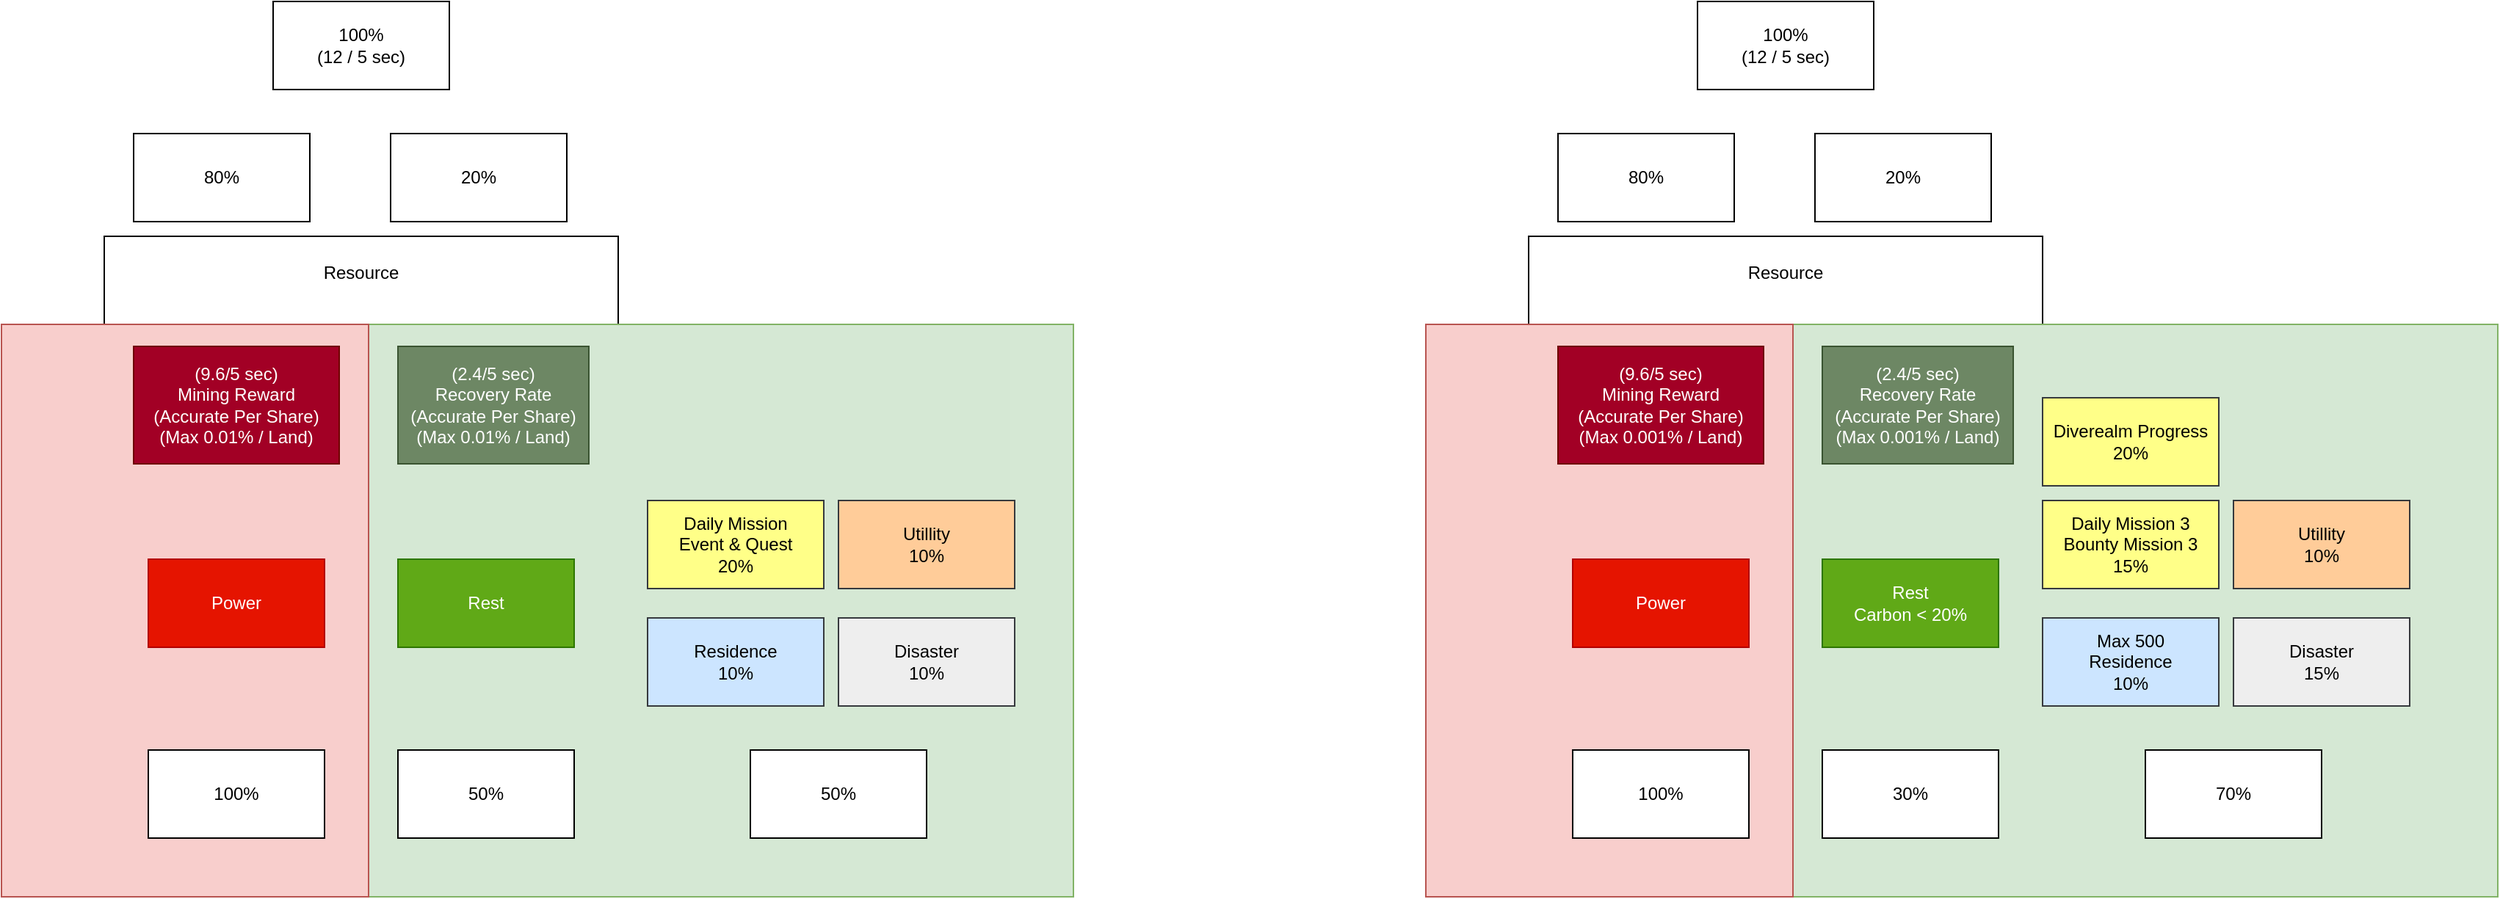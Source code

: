 <mxfile version="17.4.6" type="device"><diagram id="S6TGcgXIX14z-mwGb8YN" name="Page-1"><mxGraphModel dx="1019" dy="549" grid="1" gridSize="10" guides="1" tooltips="1" connect="1" arrows="1" fold="1" page="1" pageScale="1" pageWidth="850" pageHeight="1100" math="0" shadow="0"><root><mxCell id="0"/><mxCell id="1" parent="0"/><mxCell id="Fi9YbVMwJlVuEcCga9h--2" value="" style="rounded=0;whiteSpace=wrap;html=1;" vertex="1" parent="1"><mxGeometry x="580" y="170" width="350" height="230" as="geometry"/></mxCell><mxCell id="Fi9YbVMwJlVuEcCga9h--5" value="Resource" style="text;html=1;strokeColor=none;fillColor=none;align=center;verticalAlign=middle;whiteSpace=wrap;rounded=0;" vertex="1" parent="1"><mxGeometry x="725" y="180" width="60" height="30" as="geometry"/></mxCell><mxCell id="Fi9YbVMwJlVuEcCga9h--6" value="100%&lt;br&gt;(12 / 5 sec)" style="rounded=0;whiteSpace=wrap;html=1;" vertex="1" parent="1"><mxGeometry x="695" y="10" width="120" height="60" as="geometry"/></mxCell><mxCell id="Fi9YbVMwJlVuEcCga9h--7" value="80%" style="rounded=0;whiteSpace=wrap;html=1;" vertex="1" parent="1"><mxGeometry x="600" y="100" width="120" height="60" as="geometry"/></mxCell><mxCell id="Fi9YbVMwJlVuEcCga9h--8" value="20%" style="rounded=0;whiteSpace=wrap;html=1;" vertex="1" parent="1"><mxGeometry x="775" y="100" width="120" height="60" as="geometry"/></mxCell><mxCell id="Fi9YbVMwJlVuEcCga9h--10" value="Time" style="rounded=0;whiteSpace=wrap;html=1;" vertex="1" parent="1"><mxGeometry x="950" y="260" width="120" height="60" as="geometry"/></mxCell><mxCell id="Fi9YbVMwJlVuEcCga9h--16" value="" style="rounded=0;whiteSpace=wrap;html=1;fillColor=#d5e8d4;strokeColor=#82b366;" vertex="1" parent="1"><mxGeometry x="760" y="230" width="480" height="390" as="geometry"/></mxCell><mxCell id="Fi9YbVMwJlVuEcCga9h--11" value="Rest" style="rounded=0;whiteSpace=wrap;html=1;fillColor=#60a917;fontColor=#ffffff;strokeColor=#2D7600;" vertex="1" parent="1"><mxGeometry x="780" y="390" width="120" height="60" as="geometry"/></mxCell><mxCell id="Fi9YbVMwJlVuEcCga9h--12" value="Daily Mission&lt;br&gt;Event &amp;amp; Quest&lt;br&gt;20%" style="rounded=0;whiteSpace=wrap;html=1;fillColor=#ffff88;strokeColor=#36393d;" vertex="1" parent="1"><mxGeometry x="950" y="350" width="120" height="60" as="geometry"/></mxCell><mxCell id="Fi9YbVMwJlVuEcCga9h--13" value="Residence&lt;br&gt;10%" style="rounded=0;whiteSpace=wrap;html=1;fillColor=#cce5ff;strokeColor=#36393d;" vertex="1" parent="1"><mxGeometry x="950" y="430" width="120" height="60" as="geometry"/></mxCell><mxCell id="Fi9YbVMwJlVuEcCga9h--14" value="Utillity&lt;br&gt;10%" style="rounded=0;whiteSpace=wrap;html=1;fillColor=#ffcc99;strokeColor=#36393d;" vertex="1" parent="1"><mxGeometry x="1080" y="350" width="120" height="60" as="geometry"/></mxCell><mxCell id="Fi9YbVMwJlVuEcCga9h--15" value="Disaster&lt;br&gt;10%" style="rounded=0;whiteSpace=wrap;html=1;fillColor=#eeeeee;strokeColor=#36393d;" vertex="1" parent="1"><mxGeometry x="1080" y="430" width="120" height="60" as="geometry"/></mxCell><mxCell id="Fi9YbVMwJlVuEcCga9h--17" value="50%" style="rounded=0;whiteSpace=wrap;html=1;" vertex="1" parent="1"><mxGeometry x="780" y="520" width="120" height="60" as="geometry"/></mxCell><mxCell id="Fi9YbVMwJlVuEcCga9h--18" value="50%" style="rounded=0;whiteSpace=wrap;html=1;" vertex="1" parent="1"><mxGeometry x="1020" y="520" width="120" height="60" as="geometry"/></mxCell><mxCell id="Fi9YbVMwJlVuEcCga9h--3" value="(2.4/5 sec)&lt;br&gt;Recovery Rate&lt;br&gt;(Accurate Per Share)&lt;br&gt;(Max 0.01% / Land)" style="rounded=0;whiteSpace=wrap;html=1;fillColor=#6d8764;fontColor=#ffffff;strokeColor=#3A5431;" vertex="1" parent="1"><mxGeometry x="780" y="245" width="130" height="80" as="geometry"/></mxCell><mxCell id="Fi9YbVMwJlVuEcCga9h--21" value="" style="rounded=0;whiteSpace=wrap;html=1;fillColor=#f8cecc;strokeColor=#b85450;" vertex="1" parent="1"><mxGeometry x="510" y="230" width="250" height="390" as="geometry"/></mxCell><mxCell id="Fi9YbVMwJlVuEcCga9h--4" value="(9.6/5 sec)&lt;br&gt;Mining Reward&lt;br&gt;(Accurate Per Share)&lt;br&gt;(Max 0.01% / Land)" style="rounded=0;whiteSpace=wrap;html=1;fillColor=#a20025;fontColor=#ffffff;strokeColor=#6F0000;" vertex="1" parent="1"><mxGeometry x="600" y="245" width="140" height="80" as="geometry"/></mxCell><mxCell id="Fi9YbVMwJlVuEcCga9h--22" value="Power" style="rounded=0;whiteSpace=wrap;html=1;fillColor=#e51400;fontColor=#ffffff;strokeColor=#B20000;" vertex="1" parent="1"><mxGeometry x="610" y="390" width="120" height="60" as="geometry"/></mxCell><mxCell id="Fi9YbVMwJlVuEcCga9h--23" value="100%" style="rounded=0;whiteSpace=wrap;html=1;" vertex="1" parent="1"><mxGeometry x="610" y="520" width="120" height="60" as="geometry"/></mxCell><mxCell id="Fi9YbVMwJlVuEcCga9h--24" value="" style="rounded=0;whiteSpace=wrap;html=1;" vertex="1" parent="1"><mxGeometry x="1550" y="170" width="350" height="230" as="geometry"/></mxCell><mxCell id="Fi9YbVMwJlVuEcCga9h--25" value="Resource" style="text;html=1;strokeColor=none;fillColor=none;align=center;verticalAlign=middle;whiteSpace=wrap;rounded=0;" vertex="1" parent="1"><mxGeometry x="1695" y="180" width="60" height="30" as="geometry"/></mxCell><mxCell id="Fi9YbVMwJlVuEcCga9h--26" value="100%&lt;br&gt;(12 / 5 sec)" style="rounded=0;whiteSpace=wrap;html=1;" vertex="1" parent="1"><mxGeometry x="1665" y="10" width="120" height="60" as="geometry"/></mxCell><mxCell id="Fi9YbVMwJlVuEcCga9h--27" value="80%" style="rounded=0;whiteSpace=wrap;html=1;" vertex="1" parent="1"><mxGeometry x="1570" y="100" width="120" height="60" as="geometry"/></mxCell><mxCell id="Fi9YbVMwJlVuEcCga9h--28" value="20%" style="rounded=0;whiteSpace=wrap;html=1;" vertex="1" parent="1"><mxGeometry x="1745" y="100" width="120" height="60" as="geometry"/></mxCell><mxCell id="Fi9YbVMwJlVuEcCga9h--29" value="Time" style="rounded=0;whiteSpace=wrap;html=1;" vertex="1" parent="1"><mxGeometry x="1900" y="260" width="120" height="60" as="geometry"/></mxCell><mxCell id="Fi9YbVMwJlVuEcCga9h--30" value="" style="rounded=0;whiteSpace=wrap;html=1;fillColor=#d5e8d4;strokeColor=#82b366;" vertex="1" parent="1"><mxGeometry x="1730" y="230" width="480" height="390" as="geometry"/></mxCell><mxCell id="Fi9YbVMwJlVuEcCga9h--31" value="Rest&lt;br&gt;Carbon &amp;lt; 20%" style="rounded=0;whiteSpace=wrap;html=1;fillColor=#60a917;fontColor=#ffffff;strokeColor=#2D7600;" vertex="1" parent="1"><mxGeometry x="1750" y="390" width="120" height="60" as="geometry"/></mxCell><mxCell id="Fi9YbVMwJlVuEcCga9h--32" value="Daily Mission 3&lt;br&gt;Bounty Mission 3&lt;br&gt;15%" style="rounded=0;whiteSpace=wrap;html=1;fillColor=#ffff88;strokeColor=#36393d;" vertex="1" parent="1"><mxGeometry x="1900" y="350" width="120" height="60" as="geometry"/></mxCell><mxCell id="Fi9YbVMwJlVuEcCga9h--33" value="Max 500&lt;br&gt;Residence&lt;br&gt;10%" style="rounded=0;whiteSpace=wrap;html=1;fillColor=#cce5ff;strokeColor=#36393d;" vertex="1" parent="1"><mxGeometry x="1900" y="430" width="120" height="60" as="geometry"/></mxCell><mxCell id="Fi9YbVMwJlVuEcCga9h--34" value="Utillity&lt;br&gt;10%" style="rounded=0;whiteSpace=wrap;html=1;fillColor=#ffcc99;strokeColor=#36393d;" vertex="1" parent="1"><mxGeometry x="2030" y="350" width="120" height="60" as="geometry"/></mxCell><mxCell id="Fi9YbVMwJlVuEcCga9h--35" value="Disaster&lt;br&gt;15%" style="rounded=0;whiteSpace=wrap;html=1;fillColor=#eeeeee;strokeColor=#36393d;" vertex="1" parent="1"><mxGeometry x="2030" y="430" width="120" height="60" as="geometry"/></mxCell><mxCell id="Fi9YbVMwJlVuEcCga9h--36" value="30%" style="rounded=0;whiteSpace=wrap;html=1;" vertex="1" parent="1"><mxGeometry x="1750" y="520" width="120" height="60" as="geometry"/></mxCell><mxCell id="Fi9YbVMwJlVuEcCga9h--37" value="70%" style="rounded=0;whiteSpace=wrap;html=1;" vertex="1" parent="1"><mxGeometry x="1970" y="520" width="120" height="60" as="geometry"/></mxCell><mxCell id="Fi9YbVMwJlVuEcCga9h--38" value="(2.4/5 sec)&lt;br&gt;Recovery Rate&lt;br&gt;(Accurate Per Share)&lt;br&gt;(Max 0.001% / Land)" style="rounded=0;whiteSpace=wrap;html=1;fillColor=#6d8764;fontColor=#ffffff;strokeColor=#3A5431;" vertex="1" parent="1"><mxGeometry x="1750" y="245" width="130" height="80" as="geometry"/></mxCell><mxCell id="Fi9YbVMwJlVuEcCga9h--39" value="" style="rounded=0;whiteSpace=wrap;html=1;fillColor=#f8cecc;strokeColor=#b85450;" vertex="1" parent="1"><mxGeometry x="1480" y="230" width="250" height="390" as="geometry"/></mxCell><mxCell id="Fi9YbVMwJlVuEcCga9h--40" value="(9.6/5 sec)&lt;br&gt;Mining Reward&lt;br&gt;(Accurate Per Share)&lt;br&gt;(Max 0.001% / Land)" style="rounded=0;whiteSpace=wrap;html=1;fillColor=#a20025;fontColor=#ffffff;strokeColor=#6F0000;" vertex="1" parent="1"><mxGeometry x="1570" y="245" width="140" height="80" as="geometry"/></mxCell><mxCell id="Fi9YbVMwJlVuEcCga9h--41" value="Power" style="rounded=0;whiteSpace=wrap;html=1;fillColor=#e51400;fontColor=#ffffff;strokeColor=#B20000;" vertex="1" parent="1"><mxGeometry x="1580" y="390" width="120" height="60" as="geometry"/></mxCell><mxCell id="Fi9YbVMwJlVuEcCga9h--42" value="100%" style="rounded=0;whiteSpace=wrap;html=1;" vertex="1" parent="1"><mxGeometry x="1580" y="520" width="120" height="60" as="geometry"/></mxCell><mxCell id="Fi9YbVMwJlVuEcCga9h--45" value="Diverealm Progress 20%" style="rounded=0;whiteSpace=wrap;html=1;fillColor=#ffff88;strokeColor=#36393d;" vertex="1" parent="1"><mxGeometry x="1900" y="280" width="120" height="60" as="geometry"/></mxCell></root></mxGraphModel></diagram></mxfile>